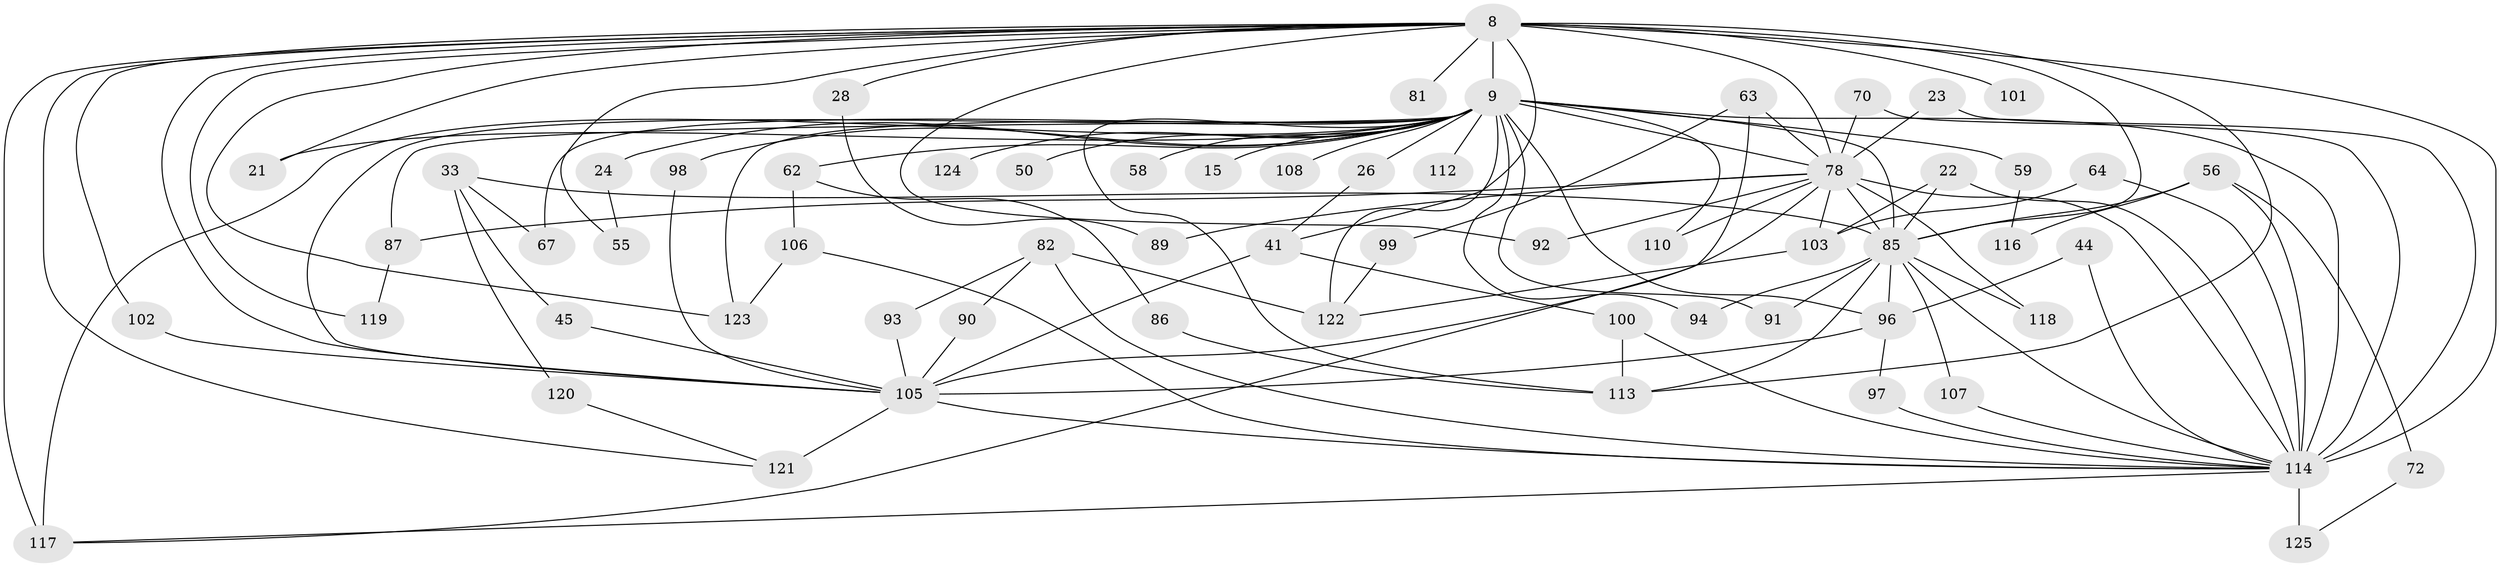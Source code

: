 // original degree distribution, {16: 0.008, 21: 0.008, 27: 0.008, 20: 0.008, 22: 0.008, 23: 0.008, 17: 0.008, 19: 0.008, 25: 0.008, 18: 0.008, 7: 0.008, 6: 0.048, 3: 0.184, 11: 0.008, 2: 0.528, 8: 0.016, 5: 0.056, 4: 0.072}
// Generated by graph-tools (version 1.1) at 2025/45/03/09/25 04:45:32]
// undirected, 62 vertices, 117 edges
graph export_dot {
graph [start="1"]
  node [color=gray90,style=filled];
  8 [super="+2"];
  9 [super="+5+6"];
  15;
  21;
  22;
  23;
  24;
  26;
  28;
  33;
  41 [super="+19"];
  44;
  45;
  50;
  55;
  56 [super="+53"];
  58;
  59;
  62;
  63;
  64;
  67 [super="+60+54"];
  70;
  72;
  78 [super="+10+47+76"];
  81;
  82 [super="+61+71"];
  85 [super="+77"];
  86;
  87 [super="+84"];
  89;
  90;
  91 [super="+20"];
  92;
  93;
  94;
  96 [super="+11+48"];
  97 [super="+79"];
  98 [super="+29"];
  99;
  100 [super="+75"];
  101;
  102 [super="+49"];
  103 [super="+30"];
  105 [super="+14+25+88"];
  106 [super="+95"];
  107;
  108;
  110;
  112 [super="+35"];
  113 [super="+31+69+73"];
  114 [super="+104+111+57"];
  116;
  117 [super="+115"];
  118;
  119;
  120;
  121 [super="+80"];
  122 [super="+40+52"];
  123 [super="+46+109"];
  124;
  125 [super="+32"];
  8 -- 9 [weight=8];
  8 -- 21;
  8 -- 28 [weight=2];
  8 -- 81 [weight=2];
  8 -- 101 [weight=2];
  8 -- 119;
  8 -- 92;
  8 -- 41 [weight=2];
  8 -- 117 [weight=3];
  8 -- 55;
  8 -- 123;
  8 -- 121;
  8 -- 102;
  8 -- 113;
  8 -- 114 [weight=2];
  8 -- 78 [weight=4];
  8 -- 105;
  8 -- 85 [weight=4];
  9 -- 15 [weight=2];
  9 -- 21;
  9 -- 58 [weight=2];
  9 -- 59 [weight=2];
  9 -- 78 [weight=13];
  9 -- 112 [weight=3];
  9 -- 87;
  9 -- 24 [weight=2];
  9 -- 94;
  9 -- 113 [weight=2];
  9 -- 50 [weight=2];
  9 -- 124 [weight=2];
  9 -- 105 [weight=2];
  9 -- 85 [weight=11];
  9 -- 26;
  9 -- 91 [weight=2];
  9 -- 98 [weight=3];
  9 -- 108 [weight=2];
  9 -- 110;
  9 -- 123 [weight=3];
  9 -- 62 [weight=2];
  9 -- 122 [weight=2];
  9 -- 114 [weight=9];
  9 -- 117;
  9 -- 67 [weight=3];
  9 -- 96;
  22 -- 103;
  22 -- 114;
  22 -- 85;
  23 -- 114;
  23 -- 78;
  24 -- 55;
  26 -- 41;
  28 -- 89;
  33 -- 45;
  33 -- 120;
  33 -- 67;
  33 -- 85 [weight=2];
  41 -- 105;
  41 -- 100;
  44 -- 96;
  44 -- 114;
  45 -- 105;
  56 -- 116;
  56 -- 72;
  56 -- 114 [weight=2];
  56 -- 85;
  59 -- 116;
  62 -- 86;
  62 -- 106;
  63 -- 99;
  63 -- 117;
  63 -- 78 [weight=2];
  64 -- 103;
  64 -- 114;
  70 -- 114;
  70 -- 78;
  72 -- 125;
  78 -- 87 [weight=2];
  78 -- 89;
  78 -- 92;
  78 -- 103 [weight=2];
  78 -- 105 [weight=5];
  78 -- 110;
  78 -- 114;
  78 -- 118;
  78 -- 85 [weight=4];
  82 -- 93;
  82 -- 122 [weight=2];
  82 -- 114 [weight=2];
  82 -- 90;
  85 -- 96;
  85 -- 107;
  85 -- 113 [weight=2];
  85 -- 114;
  85 -- 118;
  85 -- 91;
  85 -- 94;
  86 -- 113;
  87 -- 119;
  90 -- 105;
  93 -- 105;
  96 -- 105 [weight=2];
  96 -- 97 [weight=2];
  97 -- 114;
  98 -- 105;
  99 -- 122;
  100 -- 113;
  100 -- 114;
  102 -- 105 [weight=2];
  103 -- 122;
  105 -- 121 [weight=2];
  105 -- 114;
  106 -- 123;
  106 -- 114;
  107 -- 114;
  114 -- 125 [weight=3];
  114 -- 117;
  120 -- 121;
}
